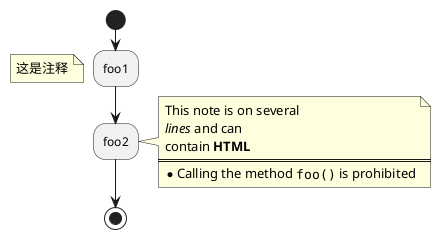 #注释

文本格式支持 creole wiki 语法。
A note can be  oating, using floating keyword.

@startuml
start

:foo1;

floating note left: 这是注释

:foo2;
note right
This note is on several
//lines// and can
contain <b>HTML</b>
====
* Calling the method ""foo()"" is prohibited
end note

stop
@enduml